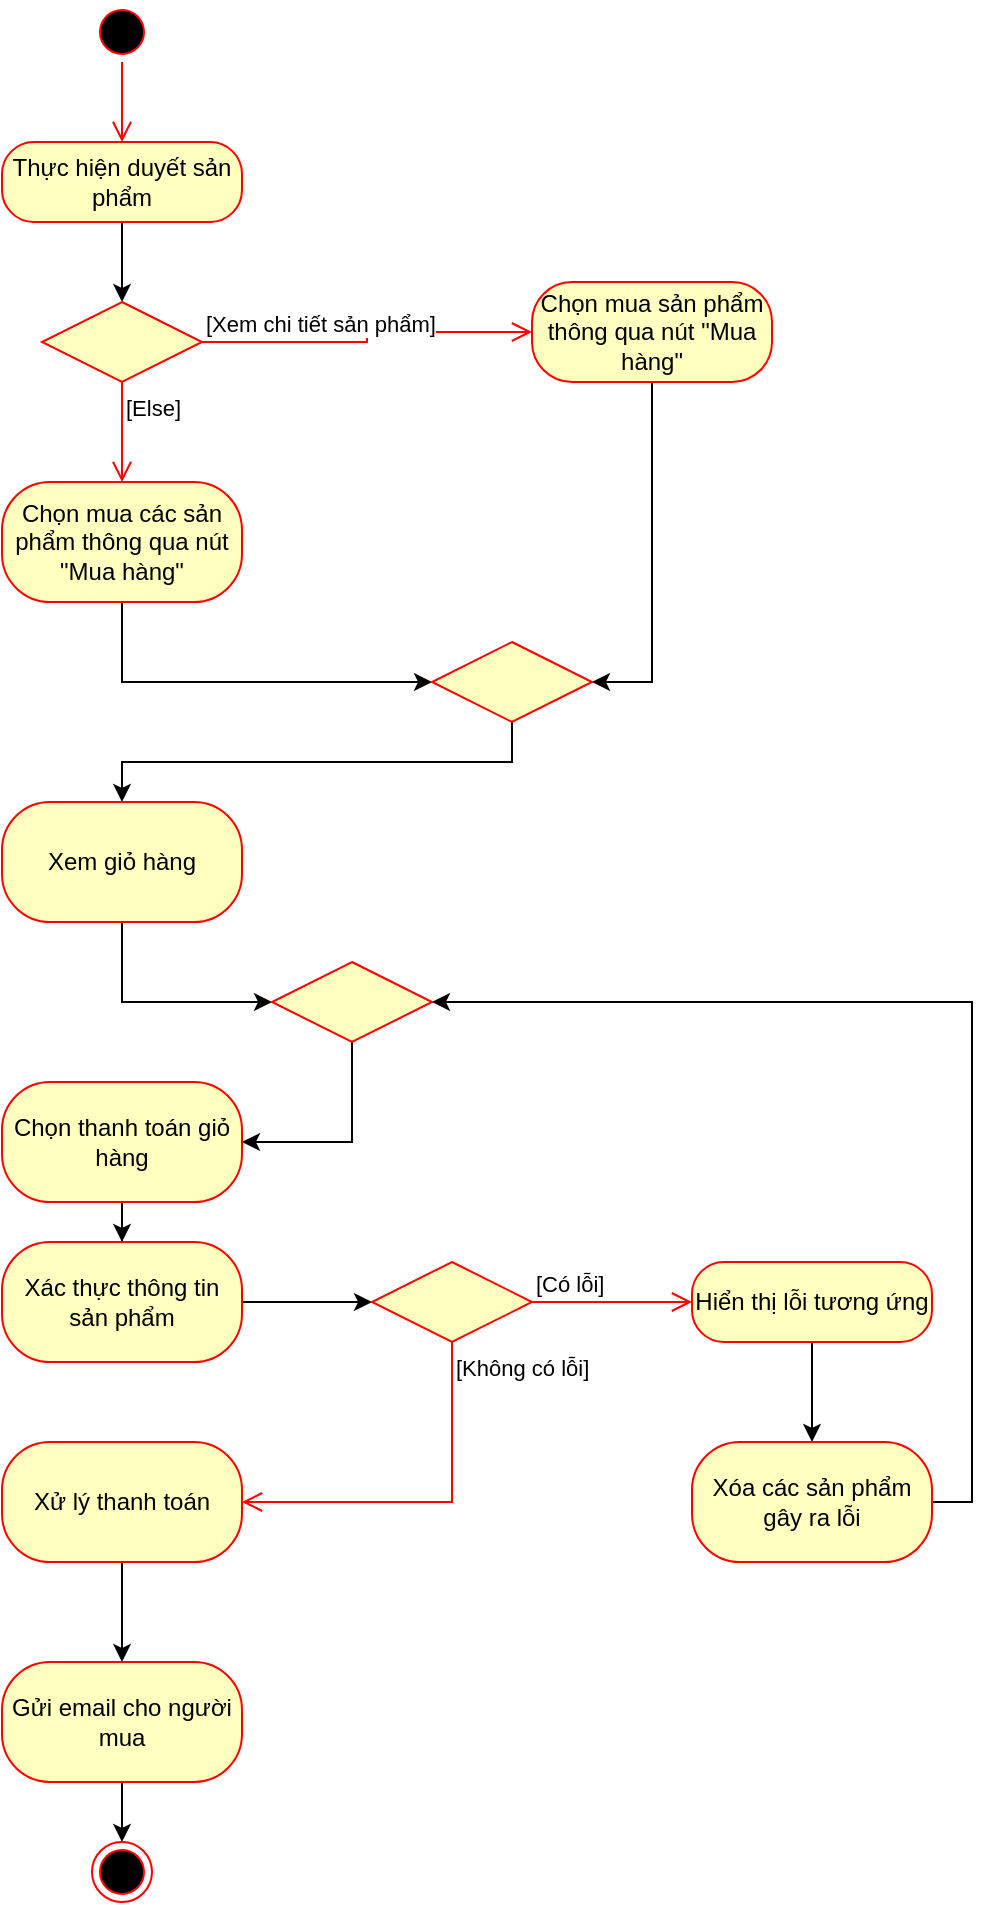 <mxfile version="23.1.5" type="device">
  <diagram name="Page-1" id="wUxpLoaL5nshn8n5NbQV">
    <mxGraphModel dx="1050" dy="621" grid="1" gridSize="10" guides="1" tooltips="1" connect="1" arrows="1" fold="1" page="1" pageScale="1" pageWidth="850" pageHeight="1100" math="0" shadow="0">
      <root>
        <mxCell id="0" />
        <mxCell id="1" parent="0" />
        <mxCell id="FrakZTlxjL5uv5MNa6Mh-1" value="" style="ellipse;html=1;shape=startState;fillColor=#000000;strokeColor=#ff0000;" vertex="1" parent="1">
          <mxGeometry x="410" y="50" width="30" height="30" as="geometry" />
        </mxCell>
        <mxCell id="FrakZTlxjL5uv5MNa6Mh-2" value="" style="edgeStyle=orthogonalEdgeStyle;html=1;verticalAlign=bottom;endArrow=open;endSize=8;strokeColor=#ff0000;rounded=0;" edge="1" source="FrakZTlxjL5uv5MNa6Mh-1" parent="1" target="FrakZTlxjL5uv5MNa6Mh-3">
          <mxGeometry relative="1" as="geometry">
            <mxPoint x="425" y="140" as="targetPoint" />
          </mxGeometry>
        </mxCell>
        <mxCell id="FrakZTlxjL5uv5MNa6Mh-13" value="" style="edgeStyle=orthogonalEdgeStyle;rounded=0;orthogonalLoop=1;jettySize=auto;html=1;" edge="1" parent="1" source="FrakZTlxjL5uv5MNa6Mh-3" target="FrakZTlxjL5uv5MNa6Mh-10">
          <mxGeometry relative="1" as="geometry" />
        </mxCell>
        <mxCell id="FrakZTlxjL5uv5MNa6Mh-3" value="Thực hiện duyết sản phẩm" style="rounded=1;whiteSpace=wrap;html=1;arcSize=40;fontColor=#000000;fillColor=#ffffc0;strokeColor=#ff0000;" vertex="1" parent="1">
          <mxGeometry x="365" y="120" width="120" height="40" as="geometry" />
        </mxCell>
        <mxCell id="FrakZTlxjL5uv5MNa6Mh-7" value="" style="edgeStyle=orthogonalEdgeStyle;rounded=0;orthogonalLoop=1;jettySize=auto;html=1;entryX=0;entryY=0.5;entryDx=0;entryDy=0;exitX=0.5;exitY=1;exitDx=0;exitDy=0;" edge="1" parent="1" source="FrakZTlxjL5uv5MNa6Mh-4" target="FrakZTlxjL5uv5MNa6Mh-15">
          <mxGeometry relative="1" as="geometry" />
        </mxCell>
        <mxCell id="FrakZTlxjL5uv5MNa6Mh-4" value="Chọn mua các sản phẩm thông qua nút &quot;Mua hàng&quot;" style="whiteSpace=wrap;html=1;fillColor=#ffffc0;strokeColor=#ff0000;fontColor=#000000;rounded=1;arcSize=40;" vertex="1" parent="1">
          <mxGeometry x="365" y="290" width="120" height="60" as="geometry" />
        </mxCell>
        <mxCell id="FrakZTlxjL5uv5MNa6Mh-9" value="" style="edgeStyle=orthogonalEdgeStyle;rounded=0;orthogonalLoop=1;jettySize=auto;html=1;entryX=0;entryY=0.5;entryDx=0;entryDy=0;exitX=0.5;exitY=1;exitDx=0;exitDy=0;" edge="1" parent="1" source="FrakZTlxjL5uv5MNa6Mh-6" target="FrakZTlxjL5uv5MNa6Mh-33">
          <mxGeometry relative="1" as="geometry" />
        </mxCell>
        <mxCell id="FrakZTlxjL5uv5MNa6Mh-6" value="Xem giỏ hàng" style="whiteSpace=wrap;html=1;fillColor=#ffffc0;strokeColor=#ff0000;fontColor=#000000;rounded=1;arcSize=40;" vertex="1" parent="1">
          <mxGeometry x="365" y="450" width="120" height="60" as="geometry" />
        </mxCell>
        <mxCell id="FrakZTlxjL5uv5MNa6Mh-19" value="" style="edgeStyle=orthogonalEdgeStyle;rounded=0;orthogonalLoop=1;jettySize=auto;html=1;" edge="1" parent="1" source="FrakZTlxjL5uv5MNa6Mh-8" target="FrakZTlxjL5uv5MNa6Mh-18">
          <mxGeometry relative="1" as="geometry" />
        </mxCell>
        <mxCell id="FrakZTlxjL5uv5MNa6Mh-8" value="Chọn thanh toán giỏ hàng" style="whiteSpace=wrap;html=1;fillColor=#ffffc0;strokeColor=#ff0000;fontColor=#000000;rounded=1;arcSize=40;" vertex="1" parent="1">
          <mxGeometry x="365" y="590" width="120" height="60" as="geometry" />
        </mxCell>
        <mxCell id="FrakZTlxjL5uv5MNa6Mh-10" value="" style="rhombus;whiteSpace=wrap;html=1;fontColor=#000000;fillColor=#ffffc0;strokeColor=#ff0000;" vertex="1" parent="1">
          <mxGeometry x="385" y="200" width="80" height="40" as="geometry" />
        </mxCell>
        <mxCell id="FrakZTlxjL5uv5MNa6Mh-11" value="[Xem chi tiết sản phẩm]" style="edgeStyle=orthogonalEdgeStyle;html=1;align=left;verticalAlign=bottom;endArrow=open;endSize=8;strokeColor=#ff0000;rounded=0;" edge="1" source="FrakZTlxjL5uv5MNa6Mh-10" parent="1" target="FrakZTlxjL5uv5MNa6Mh-14">
          <mxGeometry x="-1" relative="1" as="geometry">
            <mxPoint x="610" y="200" as="targetPoint" />
          </mxGeometry>
        </mxCell>
        <mxCell id="FrakZTlxjL5uv5MNa6Mh-12" value="[Else]" style="edgeStyle=orthogonalEdgeStyle;html=1;align=left;verticalAlign=top;endArrow=open;endSize=8;strokeColor=#ff0000;rounded=0;" edge="1" source="FrakZTlxjL5uv5MNa6Mh-10" parent="1" target="FrakZTlxjL5uv5MNa6Mh-4">
          <mxGeometry x="-1" relative="1" as="geometry">
            <mxPoint x="420" y="280" as="targetPoint" />
          </mxGeometry>
        </mxCell>
        <mxCell id="FrakZTlxjL5uv5MNa6Mh-16" style="edgeStyle=orthogonalEdgeStyle;rounded=0;orthogonalLoop=1;jettySize=auto;html=1;exitX=0.5;exitY=1;exitDx=0;exitDy=0;entryX=1;entryY=0.5;entryDx=0;entryDy=0;" edge="1" parent="1" source="FrakZTlxjL5uv5MNa6Mh-14" target="FrakZTlxjL5uv5MNa6Mh-15">
          <mxGeometry relative="1" as="geometry" />
        </mxCell>
        <mxCell id="FrakZTlxjL5uv5MNa6Mh-14" value="Chọn mua sản phẩm thông qua nút &quot;Mua hàng&quot;" style="rounded=1;whiteSpace=wrap;html=1;arcSize=40;fontColor=#000000;fillColor=#ffffc0;strokeColor=#ff0000;" vertex="1" parent="1">
          <mxGeometry x="630" y="190" width="120" height="50" as="geometry" />
        </mxCell>
        <mxCell id="FrakZTlxjL5uv5MNa6Mh-17" style="edgeStyle=orthogonalEdgeStyle;rounded=0;orthogonalLoop=1;jettySize=auto;html=1;exitX=0.5;exitY=1;exitDx=0;exitDy=0;" edge="1" parent="1" source="FrakZTlxjL5uv5MNa6Mh-15" target="FrakZTlxjL5uv5MNa6Mh-6">
          <mxGeometry relative="1" as="geometry" />
        </mxCell>
        <mxCell id="FrakZTlxjL5uv5MNa6Mh-15" value="" style="rhombus;whiteSpace=wrap;html=1;fontColor=#000000;fillColor=#ffffc0;strokeColor=#ff0000;" vertex="1" parent="1">
          <mxGeometry x="580" y="370" width="80" height="40" as="geometry" />
        </mxCell>
        <mxCell id="FrakZTlxjL5uv5MNa6Mh-23" value="" style="edgeStyle=orthogonalEdgeStyle;rounded=0;orthogonalLoop=1;jettySize=auto;html=1;" edge="1" parent="1" source="FrakZTlxjL5uv5MNa6Mh-18" target="FrakZTlxjL5uv5MNa6Mh-20">
          <mxGeometry relative="1" as="geometry" />
        </mxCell>
        <mxCell id="FrakZTlxjL5uv5MNa6Mh-18" value="Xác thực thông tin sản phẩm" style="whiteSpace=wrap;html=1;fillColor=#ffffc0;strokeColor=#ff0000;fontColor=#000000;rounded=1;arcSize=40;" vertex="1" parent="1">
          <mxGeometry x="365" y="670" width="120" height="60" as="geometry" />
        </mxCell>
        <mxCell id="FrakZTlxjL5uv5MNa6Mh-20" value="" style="rhombus;whiteSpace=wrap;html=1;fontColor=#000000;fillColor=#ffffc0;strokeColor=#ff0000;" vertex="1" parent="1">
          <mxGeometry x="550" y="680" width="80" height="40" as="geometry" />
        </mxCell>
        <mxCell id="FrakZTlxjL5uv5MNa6Mh-21" value="[Có lỗi]" style="edgeStyle=orthogonalEdgeStyle;html=1;align=left;verticalAlign=bottom;endArrow=open;endSize=8;strokeColor=#ff0000;rounded=0;" edge="1" source="FrakZTlxjL5uv5MNa6Mh-20" parent="1" target="FrakZTlxjL5uv5MNa6Mh-28">
          <mxGeometry x="-1" relative="1" as="geometry">
            <mxPoint x="700" y="700" as="targetPoint" />
          </mxGeometry>
        </mxCell>
        <mxCell id="FrakZTlxjL5uv5MNa6Mh-22" value="[Không có lỗi]" style="edgeStyle=orthogonalEdgeStyle;html=1;align=left;verticalAlign=top;endArrow=open;endSize=8;strokeColor=#ff0000;rounded=0;entryX=1;entryY=0.5;entryDx=0;entryDy=0;exitX=0.5;exitY=1;exitDx=0;exitDy=0;" edge="1" source="FrakZTlxjL5uv5MNa6Mh-20" parent="1" target="FrakZTlxjL5uv5MNa6Mh-26">
          <mxGeometry x="-1" relative="1" as="geometry">
            <mxPoint x="560" y="780" as="targetPoint" />
          </mxGeometry>
        </mxCell>
        <mxCell id="FrakZTlxjL5uv5MNa6Mh-30" value="" style="edgeStyle=orthogonalEdgeStyle;rounded=0;orthogonalLoop=1;jettySize=auto;html=1;" edge="1" parent="1" source="FrakZTlxjL5uv5MNa6Mh-26" target="FrakZTlxjL5uv5MNa6Mh-29">
          <mxGeometry relative="1" as="geometry" />
        </mxCell>
        <mxCell id="FrakZTlxjL5uv5MNa6Mh-26" value="Xử lý thanh toán" style="whiteSpace=wrap;html=1;fillColor=#ffffc0;strokeColor=#ff0000;fontColor=#000000;rounded=1;arcSize=40;" vertex="1" parent="1">
          <mxGeometry x="365" y="770" width="120" height="60" as="geometry" />
        </mxCell>
        <mxCell id="FrakZTlxjL5uv5MNa6Mh-32" value="" style="edgeStyle=orthogonalEdgeStyle;rounded=0;orthogonalLoop=1;jettySize=auto;html=1;" edge="1" parent="1" source="FrakZTlxjL5uv5MNa6Mh-28" target="FrakZTlxjL5uv5MNa6Mh-31">
          <mxGeometry relative="1" as="geometry" />
        </mxCell>
        <mxCell id="FrakZTlxjL5uv5MNa6Mh-28" value="Hiển thị lỗi tương ứng" style="rounded=1;whiteSpace=wrap;html=1;arcSize=40;fontColor=#000000;fillColor=#ffffc0;strokeColor=#ff0000;" vertex="1" parent="1">
          <mxGeometry x="710" y="680" width="120" height="40" as="geometry" />
        </mxCell>
        <mxCell id="FrakZTlxjL5uv5MNa6Mh-37" value="" style="edgeStyle=orthogonalEdgeStyle;rounded=0;orthogonalLoop=1;jettySize=auto;html=1;" edge="1" parent="1" source="FrakZTlxjL5uv5MNa6Mh-29" target="FrakZTlxjL5uv5MNa6Mh-36">
          <mxGeometry relative="1" as="geometry" />
        </mxCell>
        <mxCell id="FrakZTlxjL5uv5MNa6Mh-29" value="Gửi email cho người mua" style="whiteSpace=wrap;html=1;fillColor=#ffffc0;strokeColor=#ff0000;fontColor=#000000;rounded=1;arcSize=40;" vertex="1" parent="1">
          <mxGeometry x="365" y="880" width="120" height="60" as="geometry" />
        </mxCell>
        <mxCell id="FrakZTlxjL5uv5MNa6Mh-34" style="edgeStyle=orthogonalEdgeStyle;rounded=0;orthogonalLoop=1;jettySize=auto;html=1;exitX=1;exitY=0.5;exitDx=0;exitDy=0;entryX=1;entryY=0.5;entryDx=0;entryDy=0;" edge="1" parent="1" source="FrakZTlxjL5uv5MNa6Mh-31" target="FrakZTlxjL5uv5MNa6Mh-33">
          <mxGeometry relative="1" as="geometry" />
        </mxCell>
        <mxCell id="FrakZTlxjL5uv5MNa6Mh-31" value="Xóa các sản phẩm gây ra lỗi" style="whiteSpace=wrap;html=1;fillColor=#ffffc0;strokeColor=#ff0000;fontColor=#000000;rounded=1;arcSize=40;" vertex="1" parent="1">
          <mxGeometry x="710" y="770" width="120" height="60" as="geometry" />
        </mxCell>
        <mxCell id="FrakZTlxjL5uv5MNa6Mh-35" style="edgeStyle=orthogonalEdgeStyle;rounded=0;orthogonalLoop=1;jettySize=auto;html=1;exitX=0.5;exitY=1;exitDx=0;exitDy=0;entryX=1;entryY=0.5;entryDx=0;entryDy=0;" edge="1" parent="1" source="FrakZTlxjL5uv5MNa6Mh-33" target="FrakZTlxjL5uv5MNa6Mh-8">
          <mxGeometry relative="1" as="geometry" />
        </mxCell>
        <mxCell id="FrakZTlxjL5uv5MNa6Mh-33" value="" style="rhombus;whiteSpace=wrap;html=1;fontColor=#000000;fillColor=#ffffc0;strokeColor=#ff0000;" vertex="1" parent="1">
          <mxGeometry x="500" y="530" width="80" height="40" as="geometry" />
        </mxCell>
        <mxCell id="FrakZTlxjL5uv5MNa6Mh-36" value="" style="ellipse;html=1;shape=endState;fillColor=#000000;strokeColor=#ff0000;" vertex="1" parent="1">
          <mxGeometry x="410" y="970" width="30" height="30" as="geometry" />
        </mxCell>
      </root>
    </mxGraphModel>
  </diagram>
</mxfile>
